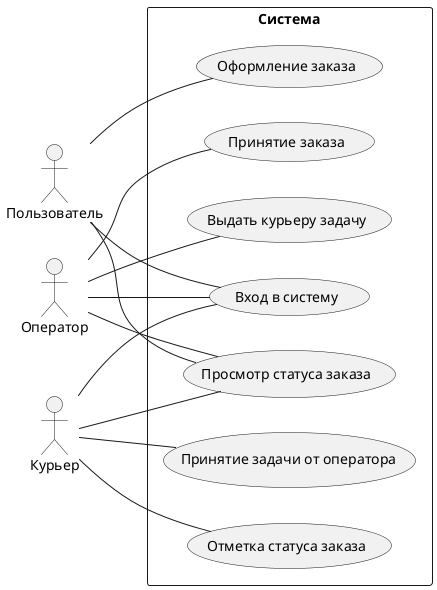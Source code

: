 @startuml bd
left to right direction
skinparam packageStyle rectangle
actor "Пользователь" as User
actor "Оператор" as Oper
actor "Курьер" as Cour
package "Система" {
usecase "Вход в систему" as uc_login
usecase "Просмотр статуса заказа" as uc_track
usecase "Оформление заказа" as uc_order
usecase "Выдать курьеру задачу" as uc_task
usecase "Принятие заказа" as uc_accept
usecase "Отметка статуса заказа" as uc_point
usecase "Принятие задачи от оператора" as uc_taskfromoper
}
User -- uc_login
User -- uc_track
User -- uc_order
Oper -- uc_login
Oper -- uc_track
Oper -- uc_task
Oper -- uc_accept
Cour -- uc_login
Cour -- uc_track
Cour -- uc_point
Cour -- uc_taskfromoper
@enduml